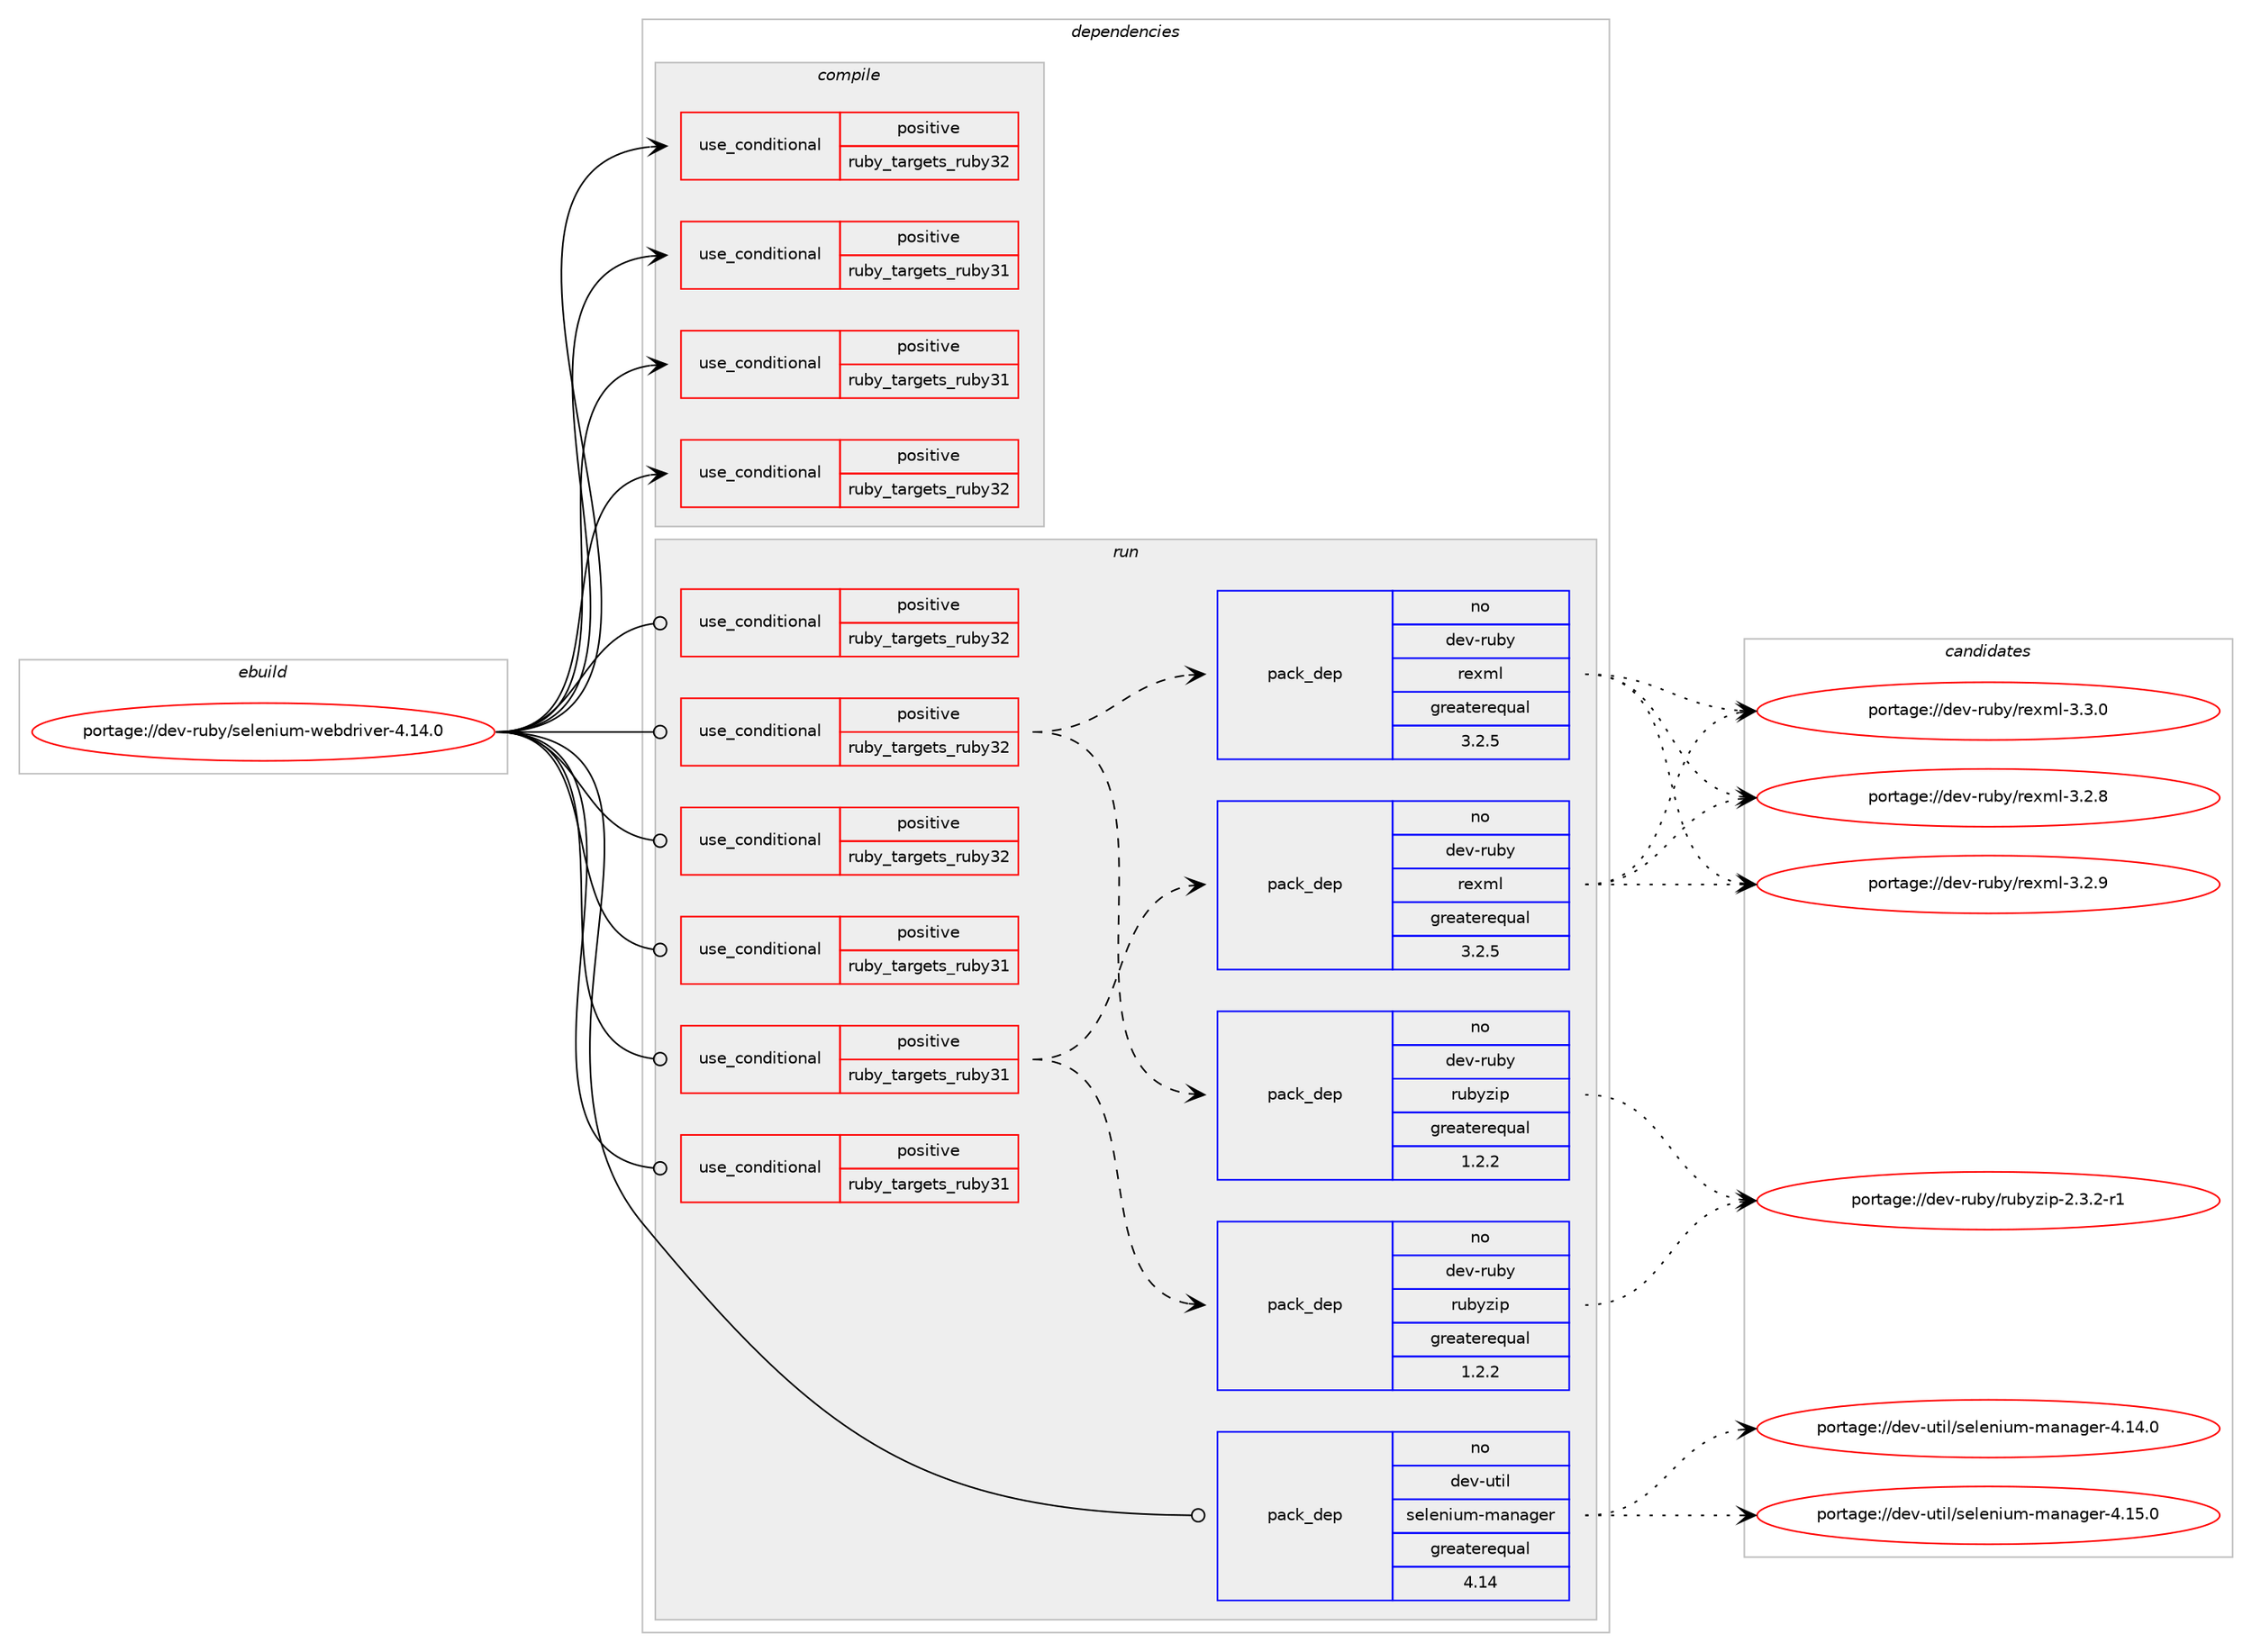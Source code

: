 digraph prolog {

# *************
# Graph options
# *************

newrank=true;
concentrate=true;
compound=true;
graph [rankdir=LR,fontname=Helvetica,fontsize=10,ranksep=1.5];#, ranksep=2.5, nodesep=0.2];
edge  [arrowhead=vee];
node  [fontname=Helvetica,fontsize=10];

# **********
# The ebuild
# **********

subgraph cluster_leftcol {
color=gray;
rank=same;
label=<<i>ebuild</i>>;
id [label="portage://dev-ruby/selenium-webdriver-4.14.0", color=red, width=4, href="../dev-ruby/selenium-webdriver-4.14.0.svg"];
}

# ****************
# The dependencies
# ****************

subgraph cluster_midcol {
color=gray;
label=<<i>dependencies</i>>;
subgraph cluster_compile {
fillcolor="#eeeeee";
style=filled;
label=<<i>compile</i>>;
subgraph cond54904 {
dependency103841 [label=<<TABLE BORDER="0" CELLBORDER="1" CELLSPACING="0" CELLPADDING="4"><TR><TD ROWSPAN="3" CELLPADDING="10">use_conditional</TD></TR><TR><TD>positive</TD></TR><TR><TD>ruby_targets_ruby31</TD></TR></TABLE>>, shape=none, color=red];
# *** BEGIN UNKNOWN DEPENDENCY TYPE (TODO) ***
# dependency103841 -> package_dependency(portage://dev-ruby/selenium-webdriver-4.14.0,install,no,dev-lang,ruby,none,[,,],[slot(3.1)],[])
# *** END UNKNOWN DEPENDENCY TYPE (TODO) ***

}
id:e -> dependency103841:w [weight=20,style="solid",arrowhead="vee"];
subgraph cond54905 {
dependency103842 [label=<<TABLE BORDER="0" CELLBORDER="1" CELLSPACING="0" CELLPADDING="4"><TR><TD ROWSPAN="3" CELLPADDING="10">use_conditional</TD></TR><TR><TD>positive</TD></TR><TR><TD>ruby_targets_ruby31</TD></TR></TABLE>>, shape=none, color=red];
# *** BEGIN UNKNOWN DEPENDENCY TYPE (TODO) ***
# dependency103842 -> package_dependency(portage://dev-ruby/selenium-webdriver-4.14.0,install,no,virtual,rubygems,none,[,,],[],[use(enable(ruby_targets_ruby31),negative)])
# *** END UNKNOWN DEPENDENCY TYPE (TODO) ***

}
id:e -> dependency103842:w [weight=20,style="solid",arrowhead="vee"];
subgraph cond54906 {
dependency103843 [label=<<TABLE BORDER="0" CELLBORDER="1" CELLSPACING="0" CELLPADDING="4"><TR><TD ROWSPAN="3" CELLPADDING="10">use_conditional</TD></TR><TR><TD>positive</TD></TR><TR><TD>ruby_targets_ruby32</TD></TR></TABLE>>, shape=none, color=red];
# *** BEGIN UNKNOWN DEPENDENCY TYPE (TODO) ***
# dependency103843 -> package_dependency(portage://dev-ruby/selenium-webdriver-4.14.0,install,no,dev-lang,ruby,none,[,,],[slot(3.2)],[])
# *** END UNKNOWN DEPENDENCY TYPE (TODO) ***

}
id:e -> dependency103843:w [weight=20,style="solid",arrowhead="vee"];
subgraph cond54907 {
dependency103844 [label=<<TABLE BORDER="0" CELLBORDER="1" CELLSPACING="0" CELLPADDING="4"><TR><TD ROWSPAN="3" CELLPADDING="10">use_conditional</TD></TR><TR><TD>positive</TD></TR><TR><TD>ruby_targets_ruby32</TD></TR></TABLE>>, shape=none, color=red];
# *** BEGIN UNKNOWN DEPENDENCY TYPE (TODO) ***
# dependency103844 -> package_dependency(portage://dev-ruby/selenium-webdriver-4.14.0,install,no,virtual,rubygems,none,[,,],[],[use(enable(ruby_targets_ruby32),negative)])
# *** END UNKNOWN DEPENDENCY TYPE (TODO) ***

}
id:e -> dependency103844:w [weight=20,style="solid",arrowhead="vee"];
}
subgraph cluster_compileandrun {
fillcolor="#eeeeee";
style=filled;
label=<<i>compile and run</i>>;
}
subgraph cluster_run {
fillcolor="#eeeeee";
style=filled;
label=<<i>run</i>>;
subgraph cond54908 {
dependency103845 [label=<<TABLE BORDER="0" CELLBORDER="1" CELLSPACING="0" CELLPADDING="4"><TR><TD ROWSPAN="3" CELLPADDING="10">use_conditional</TD></TR><TR><TD>positive</TD></TR><TR><TD>ruby_targets_ruby31</TD></TR></TABLE>>, shape=none, color=red];
# *** BEGIN UNKNOWN DEPENDENCY TYPE (TODO) ***
# dependency103845 -> package_dependency(portage://dev-ruby/selenium-webdriver-4.14.0,run,no,dev-lang,ruby,none,[,,],[slot(3.1)],[])
# *** END UNKNOWN DEPENDENCY TYPE (TODO) ***

}
id:e -> dependency103845:w [weight=20,style="solid",arrowhead="odot"];
subgraph cond54909 {
dependency103846 [label=<<TABLE BORDER="0" CELLBORDER="1" CELLSPACING="0" CELLPADDING="4"><TR><TD ROWSPAN="3" CELLPADDING="10">use_conditional</TD></TR><TR><TD>positive</TD></TR><TR><TD>ruby_targets_ruby31</TD></TR></TABLE>>, shape=none, color=red];
subgraph pack47568 {
dependency103847 [label=<<TABLE BORDER="0" CELLBORDER="1" CELLSPACING="0" CELLPADDING="4" WIDTH="220"><TR><TD ROWSPAN="6" CELLPADDING="30">pack_dep</TD></TR><TR><TD WIDTH="110">no</TD></TR><TR><TD>dev-ruby</TD></TR><TR><TD>rexml</TD></TR><TR><TD>greaterequal</TD></TR><TR><TD>3.2.5</TD></TR></TABLE>>, shape=none, color=blue];
}
dependency103846:e -> dependency103847:w [weight=20,style="dashed",arrowhead="vee"];
subgraph pack47569 {
dependency103848 [label=<<TABLE BORDER="0" CELLBORDER="1" CELLSPACING="0" CELLPADDING="4" WIDTH="220"><TR><TD ROWSPAN="6" CELLPADDING="30">pack_dep</TD></TR><TR><TD WIDTH="110">no</TD></TR><TR><TD>dev-ruby</TD></TR><TR><TD>rubyzip</TD></TR><TR><TD>greaterequal</TD></TR><TR><TD>1.2.2</TD></TR></TABLE>>, shape=none, color=blue];
}
dependency103846:e -> dependency103848:w [weight=20,style="dashed",arrowhead="vee"];
# *** BEGIN UNKNOWN DEPENDENCY TYPE (TODO) ***
# dependency103846 -> package_dependency(portage://dev-ruby/selenium-webdriver-4.14.0,run,no,dev-ruby,websocket,none,[,,],[slot(0)],[use(enable(ruby_targets_ruby31),negative)])
# *** END UNKNOWN DEPENDENCY TYPE (TODO) ***

}
id:e -> dependency103846:w [weight=20,style="solid",arrowhead="odot"];
subgraph cond54910 {
dependency103849 [label=<<TABLE BORDER="0" CELLBORDER="1" CELLSPACING="0" CELLPADDING="4"><TR><TD ROWSPAN="3" CELLPADDING="10">use_conditional</TD></TR><TR><TD>positive</TD></TR><TR><TD>ruby_targets_ruby31</TD></TR></TABLE>>, shape=none, color=red];
# *** BEGIN UNKNOWN DEPENDENCY TYPE (TODO) ***
# dependency103849 -> package_dependency(portage://dev-ruby/selenium-webdriver-4.14.0,run,no,virtual,rubygems,none,[,,],[],[use(enable(ruby_targets_ruby31),negative)])
# *** END UNKNOWN DEPENDENCY TYPE (TODO) ***

}
id:e -> dependency103849:w [weight=20,style="solid",arrowhead="odot"];
subgraph cond54911 {
dependency103850 [label=<<TABLE BORDER="0" CELLBORDER="1" CELLSPACING="0" CELLPADDING="4"><TR><TD ROWSPAN="3" CELLPADDING="10">use_conditional</TD></TR><TR><TD>positive</TD></TR><TR><TD>ruby_targets_ruby32</TD></TR></TABLE>>, shape=none, color=red];
# *** BEGIN UNKNOWN DEPENDENCY TYPE (TODO) ***
# dependency103850 -> package_dependency(portage://dev-ruby/selenium-webdriver-4.14.0,run,no,dev-lang,ruby,none,[,,],[slot(3.2)],[])
# *** END UNKNOWN DEPENDENCY TYPE (TODO) ***

}
id:e -> dependency103850:w [weight=20,style="solid",arrowhead="odot"];
subgraph cond54912 {
dependency103851 [label=<<TABLE BORDER="0" CELLBORDER="1" CELLSPACING="0" CELLPADDING="4"><TR><TD ROWSPAN="3" CELLPADDING="10">use_conditional</TD></TR><TR><TD>positive</TD></TR><TR><TD>ruby_targets_ruby32</TD></TR></TABLE>>, shape=none, color=red];
subgraph pack47570 {
dependency103852 [label=<<TABLE BORDER="0" CELLBORDER="1" CELLSPACING="0" CELLPADDING="4" WIDTH="220"><TR><TD ROWSPAN="6" CELLPADDING="30">pack_dep</TD></TR><TR><TD WIDTH="110">no</TD></TR><TR><TD>dev-ruby</TD></TR><TR><TD>rexml</TD></TR><TR><TD>greaterequal</TD></TR><TR><TD>3.2.5</TD></TR></TABLE>>, shape=none, color=blue];
}
dependency103851:e -> dependency103852:w [weight=20,style="dashed",arrowhead="vee"];
subgraph pack47571 {
dependency103853 [label=<<TABLE BORDER="0" CELLBORDER="1" CELLSPACING="0" CELLPADDING="4" WIDTH="220"><TR><TD ROWSPAN="6" CELLPADDING="30">pack_dep</TD></TR><TR><TD WIDTH="110">no</TD></TR><TR><TD>dev-ruby</TD></TR><TR><TD>rubyzip</TD></TR><TR><TD>greaterequal</TD></TR><TR><TD>1.2.2</TD></TR></TABLE>>, shape=none, color=blue];
}
dependency103851:e -> dependency103853:w [weight=20,style="dashed",arrowhead="vee"];
# *** BEGIN UNKNOWN DEPENDENCY TYPE (TODO) ***
# dependency103851 -> package_dependency(portage://dev-ruby/selenium-webdriver-4.14.0,run,no,dev-ruby,websocket,none,[,,],[slot(0)],[use(enable(ruby_targets_ruby32),negative)])
# *** END UNKNOWN DEPENDENCY TYPE (TODO) ***

}
id:e -> dependency103851:w [weight=20,style="solid",arrowhead="odot"];
subgraph cond54913 {
dependency103854 [label=<<TABLE BORDER="0" CELLBORDER="1" CELLSPACING="0" CELLPADDING="4"><TR><TD ROWSPAN="3" CELLPADDING="10">use_conditional</TD></TR><TR><TD>positive</TD></TR><TR><TD>ruby_targets_ruby32</TD></TR></TABLE>>, shape=none, color=red];
# *** BEGIN UNKNOWN DEPENDENCY TYPE (TODO) ***
# dependency103854 -> package_dependency(portage://dev-ruby/selenium-webdriver-4.14.0,run,no,virtual,rubygems,none,[,,],[],[use(enable(ruby_targets_ruby32),negative)])
# *** END UNKNOWN DEPENDENCY TYPE (TODO) ***

}
id:e -> dependency103854:w [weight=20,style="solid",arrowhead="odot"];
subgraph pack47572 {
dependency103855 [label=<<TABLE BORDER="0" CELLBORDER="1" CELLSPACING="0" CELLPADDING="4" WIDTH="220"><TR><TD ROWSPAN="6" CELLPADDING="30">pack_dep</TD></TR><TR><TD WIDTH="110">no</TD></TR><TR><TD>dev-util</TD></TR><TR><TD>selenium-manager</TD></TR><TR><TD>greaterequal</TD></TR><TR><TD>4.14</TD></TR></TABLE>>, shape=none, color=blue];
}
id:e -> dependency103855:w [weight=20,style="solid",arrowhead="odot"];
}
}

# **************
# The candidates
# **************

subgraph cluster_choices {
rank=same;
color=gray;
label=<<i>candidates</i>>;

subgraph choice47568 {
color=black;
nodesep=1;
choice100101118451141179812147114101120109108455146504656 [label="portage://dev-ruby/rexml-3.2.8", color=red, width=4,href="../dev-ruby/rexml-3.2.8.svg"];
choice100101118451141179812147114101120109108455146504657 [label="portage://dev-ruby/rexml-3.2.9", color=red, width=4,href="../dev-ruby/rexml-3.2.9.svg"];
choice100101118451141179812147114101120109108455146514648 [label="portage://dev-ruby/rexml-3.3.0", color=red, width=4,href="../dev-ruby/rexml-3.3.0.svg"];
dependency103847:e -> choice100101118451141179812147114101120109108455146504656:w [style=dotted,weight="100"];
dependency103847:e -> choice100101118451141179812147114101120109108455146504657:w [style=dotted,weight="100"];
dependency103847:e -> choice100101118451141179812147114101120109108455146514648:w [style=dotted,weight="100"];
}
subgraph choice47569 {
color=black;
nodesep=1;
choice100101118451141179812147114117981211221051124550465146504511449 [label="portage://dev-ruby/rubyzip-2.3.2-r1", color=red, width=4,href="../dev-ruby/rubyzip-2.3.2-r1.svg"];
dependency103848:e -> choice100101118451141179812147114117981211221051124550465146504511449:w [style=dotted,weight="100"];
}
subgraph choice47570 {
color=black;
nodesep=1;
choice100101118451141179812147114101120109108455146504656 [label="portage://dev-ruby/rexml-3.2.8", color=red, width=4,href="../dev-ruby/rexml-3.2.8.svg"];
choice100101118451141179812147114101120109108455146504657 [label="portage://dev-ruby/rexml-3.2.9", color=red, width=4,href="../dev-ruby/rexml-3.2.9.svg"];
choice100101118451141179812147114101120109108455146514648 [label="portage://dev-ruby/rexml-3.3.0", color=red, width=4,href="../dev-ruby/rexml-3.3.0.svg"];
dependency103852:e -> choice100101118451141179812147114101120109108455146504656:w [style=dotted,weight="100"];
dependency103852:e -> choice100101118451141179812147114101120109108455146504657:w [style=dotted,weight="100"];
dependency103852:e -> choice100101118451141179812147114101120109108455146514648:w [style=dotted,weight="100"];
}
subgraph choice47571 {
color=black;
nodesep=1;
choice100101118451141179812147114117981211221051124550465146504511449 [label="portage://dev-ruby/rubyzip-2.3.2-r1", color=red, width=4,href="../dev-ruby/rubyzip-2.3.2-r1.svg"];
dependency103853:e -> choice100101118451141179812147114117981211221051124550465146504511449:w [style=dotted,weight="100"];
}
subgraph choice47572 {
color=black;
nodesep=1;
choice100101118451171161051084711510110810111010511710945109971109710310111445524649524648 [label="portage://dev-util/selenium-manager-4.14.0", color=red, width=4,href="../dev-util/selenium-manager-4.14.0.svg"];
choice100101118451171161051084711510110810111010511710945109971109710310111445524649534648 [label="portage://dev-util/selenium-manager-4.15.0", color=red, width=4,href="../dev-util/selenium-manager-4.15.0.svg"];
dependency103855:e -> choice100101118451171161051084711510110810111010511710945109971109710310111445524649524648:w [style=dotted,weight="100"];
dependency103855:e -> choice100101118451171161051084711510110810111010511710945109971109710310111445524649534648:w [style=dotted,weight="100"];
}
}

}
